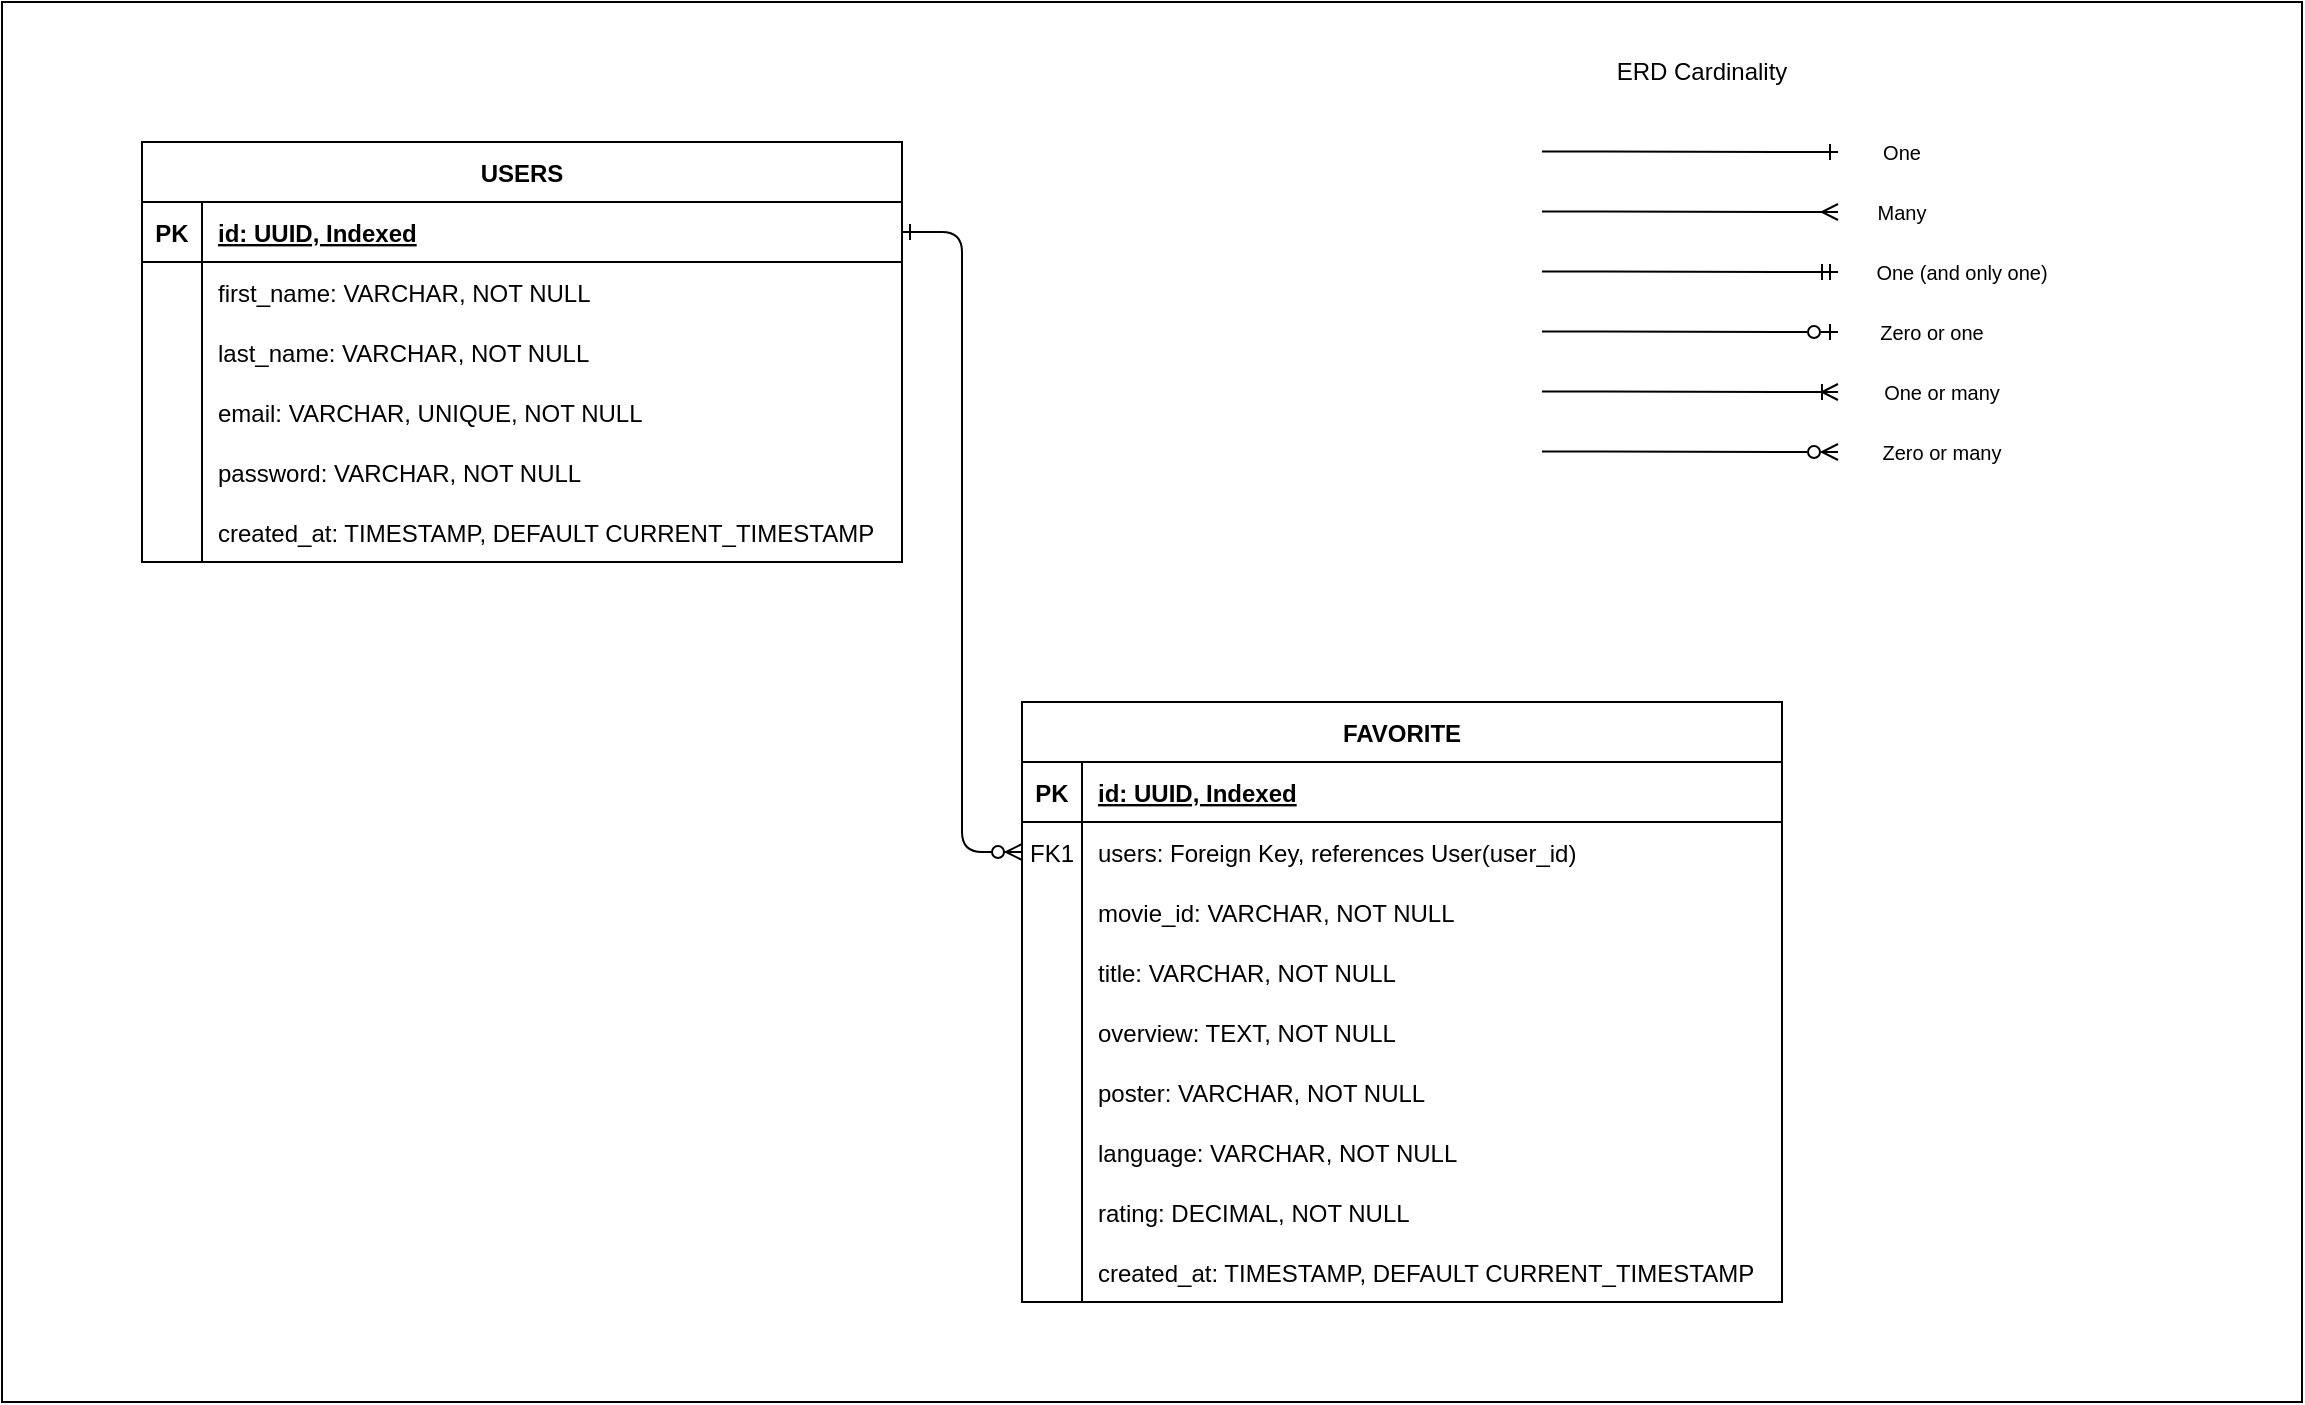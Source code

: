 <mxfile version="26.0.16">
  <diagram id="R2lEEEUBdFMjLlhIrx00" name="Page-1">
    <mxGraphModel dx="1954" dy="1086" grid="1" gridSize="10" guides="1" tooltips="1" connect="1" arrows="1" fold="1" page="1" pageScale="1" pageWidth="850" pageHeight="1100" math="0" shadow="0" extFonts="Permanent Marker^https://fonts.googleapis.com/css?family=Permanent+Marker">
      <root>
        <mxCell id="0" />
        <mxCell id="1" parent="0" />
        <mxCell id="4CH5ayQ4Ydu0KQfPSDG9-54" value="" style="rounded=0;whiteSpace=wrap;html=1;" vertex="1" parent="1">
          <mxGeometry width="1150" height="700" as="geometry" />
        </mxCell>
        <mxCell id="C-vyLk0tnHw3VtMMgP7b-1" value="" style="edgeStyle=entityRelationEdgeStyle;endArrow=ERzeroToMany;startArrow=ERone;endFill=1;startFill=0;" parent="1" source="C-vyLk0tnHw3VtMMgP7b-24" target="C-vyLk0tnHw3VtMMgP7b-6" edge="1">
          <mxGeometry width="100" height="100" relative="1" as="geometry">
            <mxPoint x="340" y="720" as="sourcePoint" />
            <mxPoint x="440" y="620" as="targetPoint" />
          </mxGeometry>
        </mxCell>
        <mxCell id="4CH5ayQ4Ydu0KQfPSDG9-18" value="" style="group" vertex="1" connectable="0" parent="1">
          <mxGeometry x="70" y="70" width="380" height="210" as="geometry" />
        </mxCell>
        <mxCell id="C-vyLk0tnHw3VtMMgP7b-23" value="USERS" style="shape=table;startSize=30;container=1;collapsible=1;childLayout=tableLayout;fixedRows=1;rowLines=0;fontStyle=1;align=center;resizeLast=1;fillColor=none;" parent="4CH5ayQ4Ydu0KQfPSDG9-18" vertex="1">
          <mxGeometry width="380" height="210" as="geometry" />
        </mxCell>
        <mxCell id="C-vyLk0tnHw3VtMMgP7b-24" value="" style="shape=partialRectangle;collapsible=0;dropTarget=0;pointerEvents=0;fillColor=none;points=[[0,0.5],[1,0.5]];portConstraint=eastwest;top=0;left=0;right=0;bottom=1;" parent="C-vyLk0tnHw3VtMMgP7b-23" vertex="1">
          <mxGeometry y="30" width="380" height="30" as="geometry" />
        </mxCell>
        <mxCell id="C-vyLk0tnHw3VtMMgP7b-25" value="PK" style="shape=partialRectangle;overflow=hidden;connectable=0;fillColor=none;top=0;left=0;bottom=0;right=0;fontStyle=1;" parent="C-vyLk0tnHw3VtMMgP7b-24" vertex="1">
          <mxGeometry width="30" height="30" as="geometry">
            <mxRectangle width="30" height="30" as="alternateBounds" />
          </mxGeometry>
        </mxCell>
        <mxCell id="C-vyLk0tnHw3VtMMgP7b-26" value="id: UUID, Indexed " style="shape=partialRectangle;overflow=hidden;connectable=0;fillColor=none;top=0;left=0;bottom=0;right=0;align=left;spacingLeft=6;fontStyle=5;" parent="C-vyLk0tnHw3VtMMgP7b-24" vertex="1">
          <mxGeometry x="30" width="350" height="30" as="geometry">
            <mxRectangle width="350" height="30" as="alternateBounds" />
          </mxGeometry>
        </mxCell>
        <mxCell id="C-vyLk0tnHw3VtMMgP7b-27" value="" style="shape=partialRectangle;collapsible=0;dropTarget=0;pointerEvents=0;fillColor=none;points=[[0,0.5],[1,0.5]];portConstraint=eastwest;top=0;left=0;right=0;bottom=0;" parent="C-vyLk0tnHw3VtMMgP7b-23" vertex="1">
          <mxGeometry y="60" width="380" height="30" as="geometry" />
        </mxCell>
        <mxCell id="C-vyLk0tnHw3VtMMgP7b-28" value="" style="shape=partialRectangle;overflow=hidden;connectable=0;fillColor=none;top=0;left=0;bottom=0;right=0;" parent="C-vyLk0tnHw3VtMMgP7b-27" vertex="1">
          <mxGeometry width="30" height="30" as="geometry">
            <mxRectangle width="30" height="30" as="alternateBounds" />
          </mxGeometry>
        </mxCell>
        <mxCell id="C-vyLk0tnHw3VtMMgP7b-29" value="first_name: VARCHAR, NOT NULL" style="shape=partialRectangle;overflow=hidden;connectable=0;fillColor=none;top=0;left=0;bottom=0;right=0;align=left;spacingLeft=6;" parent="C-vyLk0tnHw3VtMMgP7b-27" vertex="1">
          <mxGeometry x="30" width="350" height="30" as="geometry">
            <mxRectangle width="350" height="30" as="alternateBounds" />
          </mxGeometry>
        </mxCell>
        <mxCell id="4CH5ayQ4Ydu0KQfPSDG9-3" value="" style="shape=partialRectangle;overflow=hidden;connectable=0;fillColor=none;top=0;left=0;bottom=0;right=1;" vertex="1" parent="4CH5ayQ4Ydu0KQfPSDG9-18">
          <mxGeometry y="90" width="30" height="30" as="geometry">
            <mxRectangle width="30" height="30" as="alternateBounds" />
          </mxGeometry>
        </mxCell>
        <mxCell id="4CH5ayQ4Ydu0KQfPSDG9-4" value="last_name: VARCHAR, NOT NULL" style="shape=partialRectangle;overflow=hidden;connectable=0;fillColor=none;top=0;left=0;bottom=0;right=0;align=left;spacingLeft=6;" vertex="1" parent="4CH5ayQ4Ydu0KQfPSDG9-18">
          <mxGeometry x="30" y="90" width="350" height="30" as="geometry">
            <mxRectangle width="220" height="30" as="alternateBounds" />
          </mxGeometry>
        </mxCell>
        <mxCell id="4CH5ayQ4Ydu0KQfPSDG9-5" value="" style="shape=partialRectangle;overflow=hidden;connectable=0;fillColor=none;top=0;left=0;bottom=0;right=1;" vertex="1" parent="4CH5ayQ4Ydu0KQfPSDG9-18">
          <mxGeometry y="120" width="30" height="30" as="geometry">
            <mxRectangle width="30" height="30" as="alternateBounds" />
          </mxGeometry>
        </mxCell>
        <mxCell id="4CH5ayQ4Ydu0KQfPSDG9-6" value="email: VARCHAR, UNIQUE, NOT NULL" style="shape=partialRectangle;overflow=hidden;connectable=0;fillColor=none;top=0;left=0;bottom=0;right=0;align=left;spacingLeft=6;" vertex="1" parent="4CH5ayQ4Ydu0KQfPSDG9-18">
          <mxGeometry x="30" y="120" width="350" height="30" as="geometry">
            <mxRectangle width="220" height="30" as="alternateBounds" />
          </mxGeometry>
        </mxCell>
        <mxCell id="4CH5ayQ4Ydu0KQfPSDG9-7" value="" style="shape=partialRectangle;overflow=hidden;connectable=0;fillColor=none;top=0;left=0;bottom=0;right=1;" vertex="1" parent="4CH5ayQ4Ydu0KQfPSDG9-18">
          <mxGeometry y="150" width="30" height="30" as="geometry">
            <mxRectangle width="30" height="30" as="alternateBounds" />
          </mxGeometry>
        </mxCell>
        <mxCell id="4CH5ayQ4Ydu0KQfPSDG9-8" value="password: VARCHAR, NOT NULL" style="shape=partialRectangle;overflow=hidden;connectable=0;fillColor=none;top=0;left=0;bottom=0;right=0;align=left;spacingLeft=6;" vertex="1" parent="4CH5ayQ4Ydu0KQfPSDG9-18">
          <mxGeometry x="30" y="150" width="350" height="30" as="geometry">
            <mxRectangle width="220" height="30" as="alternateBounds" />
          </mxGeometry>
        </mxCell>
        <mxCell id="4CH5ayQ4Ydu0KQfPSDG9-9" value="" style="shape=partialRectangle;overflow=hidden;connectable=0;fillColor=none;top=0;left=0;bottom=0;right=1;" vertex="1" parent="4CH5ayQ4Ydu0KQfPSDG9-18">
          <mxGeometry y="180" width="30" height="30" as="geometry">
            <mxRectangle width="30" height="30" as="alternateBounds" />
          </mxGeometry>
        </mxCell>
        <mxCell id="4CH5ayQ4Ydu0KQfPSDG9-10" value="created_at: TIMESTAMP, DEFAULT CURRENT_TIMESTAMP" style="shape=partialRectangle;overflow=hidden;connectable=0;fillColor=none;top=0;left=0;bottom=0;right=0;align=left;spacingLeft=6;" vertex="1" parent="4CH5ayQ4Ydu0KQfPSDG9-18">
          <mxGeometry x="30" y="180" width="350" height="30" as="geometry">
            <mxRectangle width="220" height="30" as="alternateBounds" />
          </mxGeometry>
        </mxCell>
        <mxCell id="4CH5ayQ4Ydu0KQfPSDG9-31" value="" style="group;fillColor=none;" vertex="1" connectable="0" parent="1">
          <mxGeometry x="510" y="350" width="380" height="300" as="geometry" />
        </mxCell>
        <mxCell id="C-vyLk0tnHw3VtMMgP7b-2" value="FAVORITE" style="shape=table;startSize=30;container=1;collapsible=1;childLayout=tableLayout;fixedRows=1;rowLines=0;fontStyle=1;align=center;resizeLast=1;fillColor=none;" parent="4CH5ayQ4Ydu0KQfPSDG9-31" vertex="1">
          <mxGeometry width="380" height="300" as="geometry" />
        </mxCell>
        <mxCell id="C-vyLk0tnHw3VtMMgP7b-3" value="" style="shape=partialRectangle;collapsible=0;dropTarget=0;pointerEvents=0;fillColor=none;points=[[0,0.5],[1,0.5]];portConstraint=eastwest;top=0;left=0;right=0;bottom=1;" parent="C-vyLk0tnHw3VtMMgP7b-2" vertex="1">
          <mxGeometry y="30" width="380" height="30" as="geometry" />
        </mxCell>
        <mxCell id="C-vyLk0tnHw3VtMMgP7b-4" value="PK" style="shape=partialRectangle;overflow=hidden;connectable=0;fillColor=none;top=0;left=0;bottom=0;right=0;fontStyle=1;" parent="C-vyLk0tnHw3VtMMgP7b-3" vertex="1">
          <mxGeometry width="30" height="30" as="geometry">
            <mxRectangle width="30" height="30" as="alternateBounds" />
          </mxGeometry>
        </mxCell>
        <mxCell id="C-vyLk0tnHw3VtMMgP7b-5" value="id: UUID, Indexed " style="shape=partialRectangle;overflow=hidden;connectable=0;fillColor=none;top=0;left=0;bottom=0;right=0;align=left;spacingLeft=6;fontStyle=5;" parent="C-vyLk0tnHw3VtMMgP7b-3" vertex="1">
          <mxGeometry x="30" width="350" height="30" as="geometry">
            <mxRectangle width="350" height="30" as="alternateBounds" />
          </mxGeometry>
        </mxCell>
        <mxCell id="C-vyLk0tnHw3VtMMgP7b-6" value="" style="shape=partialRectangle;collapsible=0;dropTarget=0;pointerEvents=0;fillColor=none;points=[[0,0.5],[1,0.5]];portConstraint=eastwest;top=0;left=0;right=0;bottom=0;" parent="C-vyLk0tnHw3VtMMgP7b-2" vertex="1">
          <mxGeometry y="60" width="380" height="30" as="geometry" />
        </mxCell>
        <mxCell id="C-vyLk0tnHw3VtMMgP7b-7" value="FK1" style="shape=partialRectangle;overflow=hidden;connectable=0;fillColor=none;top=0;left=0;bottom=0;right=0;" parent="C-vyLk0tnHw3VtMMgP7b-6" vertex="1">
          <mxGeometry width="30" height="30" as="geometry">
            <mxRectangle width="30" height="30" as="alternateBounds" />
          </mxGeometry>
        </mxCell>
        <mxCell id="C-vyLk0tnHw3VtMMgP7b-8" value="users: Foreign Key, references User(user_id)" style="shape=partialRectangle;overflow=hidden;connectable=0;fillColor=none;top=0;left=0;bottom=0;right=0;align=left;spacingLeft=6;" parent="C-vyLk0tnHw3VtMMgP7b-6" vertex="1">
          <mxGeometry x="30" width="350" height="30" as="geometry">
            <mxRectangle width="350" height="30" as="alternateBounds" />
          </mxGeometry>
        </mxCell>
        <mxCell id="C-vyLk0tnHw3VtMMgP7b-9" value="" style="shape=partialRectangle;collapsible=0;dropTarget=0;pointerEvents=0;fillColor=none;points=[[0,0.5],[1,0.5]];portConstraint=eastwest;top=0;left=0;right=0;bottom=0;" parent="C-vyLk0tnHw3VtMMgP7b-2" vertex="1">
          <mxGeometry y="90" width="380" height="30" as="geometry" />
        </mxCell>
        <mxCell id="C-vyLk0tnHw3VtMMgP7b-10" value="" style="shape=partialRectangle;overflow=hidden;connectable=0;fillColor=none;top=0;left=0;bottom=0;right=0;" parent="C-vyLk0tnHw3VtMMgP7b-9" vertex="1">
          <mxGeometry width="30" height="30" as="geometry">
            <mxRectangle width="30" height="30" as="alternateBounds" />
          </mxGeometry>
        </mxCell>
        <mxCell id="C-vyLk0tnHw3VtMMgP7b-11" value="movie_id: VARCHAR, NOT NULL" style="shape=partialRectangle;overflow=hidden;connectable=0;fillColor=none;top=0;left=0;bottom=0;right=0;align=left;spacingLeft=6;" parent="C-vyLk0tnHw3VtMMgP7b-9" vertex="1">
          <mxGeometry x="30" width="350" height="30" as="geometry">
            <mxRectangle width="350" height="30" as="alternateBounds" />
          </mxGeometry>
        </mxCell>
        <mxCell id="4CH5ayQ4Ydu0KQfPSDG9-19" value="" style="shape=partialRectangle;overflow=hidden;connectable=0;fillColor=none;top=0;left=0;bottom=0;right=1;" vertex="1" parent="4CH5ayQ4Ydu0KQfPSDG9-31">
          <mxGeometry y="120" width="30" height="30" as="geometry">
            <mxRectangle width="30" height="30" as="alternateBounds" />
          </mxGeometry>
        </mxCell>
        <mxCell id="4CH5ayQ4Ydu0KQfPSDG9-20" value="title: VARCHAR, NOT NULL" style="shape=partialRectangle;overflow=hidden;connectable=0;fillColor=none;top=0;left=0;bottom=0;right=0;align=left;spacingLeft=6;" vertex="1" parent="4CH5ayQ4Ydu0KQfPSDG9-31">
          <mxGeometry x="30" y="120" width="340" height="30" as="geometry">
            <mxRectangle width="340" height="30" as="alternateBounds" />
          </mxGeometry>
        </mxCell>
        <mxCell id="4CH5ayQ4Ydu0KQfPSDG9-21" value="" style="shape=partialRectangle;overflow=hidden;connectable=0;fillColor=none;top=0;left=0;bottom=0;right=1;" vertex="1" parent="4CH5ayQ4Ydu0KQfPSDG9-31">
          <mxGeometry y="150" width="30" height="30" as="geometry">
            <mxRectangle width="30" height="30" as="alternateBounds" />
          </mxGeometry>
        </mxCell>
        <mxCell id="4CH5ayQ4Ydu0KQfPSDG9-22" value="overview: TEXT, NOT NULL" style="shape=partialRectangle;overflow=hidden;connectable=0;fillColor=none;top=0;left=0;bottom=0;right=0;align=left;spacingLeft=6;" vertex="1" parent="4CH5ayQ4Ydu0KQfPSDG9-31">
          <mxGeometry x="30" y="150" width="340" height="30" as="geometry">
            <mxRectangle width="340" height="30" as="alternateBounds" />
          </mxGeometry>
        </mxCell>
        <mxCell id="4CH5ayQ4Ydu0KQfPSDG9-23" value="" style="shape=partialRectangle;overflow=hidden;connectable=0;fillColor=none;top=0;left=0;bottom=0;right=1;" vertex="1" parent="4CH5ayQ4Ydu0KQfPSDG9-31">
          <mxGeometry y="180" width="30" height="30" as="geometry">
            <mxRectangle width="30" height="30" as="alternateBounds" />
          </mxGeometry>
        </mxCell>
        <mxCell id="4CH5ayQ4Ydu0KQfPSDG9-24" value="poster: VARCHAR, NOT NULL" style="shape=partialRectangle;overflow=hidden;connectable=0;fillColor=none;top=0;left=0;bottom=0;right=0;align=left;spacingLeft=6;" vertex="1" parent="4CH5ayQ4Ydu0KQfPSDG9-31">
          <mxGeometry x="30" y="180" width="340" height="30" as="geometry">
            <mxRectangle width="340" height="30" as="alternateBounds" />
          </mxGeometry>
        </mxCell>
        <mxCell id="4CH5ayQ4Ydu0KQfPSDG9-25" value="" style="shape=partialRectangle;overflow=hidden;connectable=0;fillColor=none;top=0;left=0;bottom=0;right=1;" vertex="1" parent="4CH5ayQ4Ydu0KQfPSDG9-31">
          <mxGeometry y="210" width="30" height="30" as="geometry">
            <mxRectangle width="30" height="30" as="alternateBounds" />
          </mxGeometry>
        </mxCell>
        <mxCell id="4CH5ayQ4Ydu0KQfPSDG9-26" value="language: VARCHAR, NOT NULL" style="shape=partialRectangle;overflow=hidden;connectable=0;fillColor=none;top=0;left=0;bottom=0;right=0;align=left;spacingLeft=6;" vertex="1" parent="4CH5ayQ4Ydu0KQfPSDG9-31">
          <mxGeometry x="30" y="210" width="340" height="30" as="geometry">
            <mxRectangle width="340" height="30" as="alternateBounds" />
          </mxGeometry>
        </mxCell>
        <mxCell id="4CH5ayQ4Ydu0KQfPSDG9-27" value="" style="shape=partialRectangle;overflow=hidden;connectable=0;fillColor=none;top=0;left=0;bottom=0;right=1;" vertex="1" parent="4CH5ayQ4Ydu0KQfPSDG9-31">
          <mxGeometry y="240" width="30" height="30" as="geometry">
            <mxRectangle width="30" height="30" as="alternateBounds" />
          </mxGeometry>
        </mxCell>
        <mxCell id="4CH5ayQ4Ydu0KQfPSDG9-28" value="rating: DECIMAL, NOT NULL" style="shape=partialRectangle;overflow=hidden;connectable=0;fillColor=none;top=0;left=0;bottom=0;right=0;align=left;spacingLeft=6;" vertex="1" parent="4CH5ayQ4Ydu0KQfPSDG9-31">
          <mxGeometry x="30" y="240" width="340" height="30" as="geometry">
            <mxRectangle width="340" height="30" as="alternateBounds" />
          </mxGeometry>
        </mxCell>
        <mxCell id="4CH5ayQ4Ydu0KQfPSDG9-29" value="" style="shape=partialRectangle;overflow=hidden;connectable=0;fillColor=none;top=0;left=0;bottom=0;right=1;" vertex="1" parent="4CH5ayQ4Ydu0KQfPSDG9-31">
          <mxGeometry y="270" width="30" height="30" as="geometry">
            <mxRectangle width="30" height="30" as="alternateBounds" />
          </mxGeometry>
        </mxCell>
        <mxCell id="4CH5ayQ4Ydu0KQfPSDG9-30" value="created_at: TIMESTAMP, DEFAULT CURRENT_TIMESTAMP" style="shape=partialRectangle;overflow=hidden;connectable=0;fillColor=none;top=0;left=0;bottom=0;right=0;align=left;spacingLeft=6;" vertex="1" parent="4CH5ayQ4Ydu0KQfPSDG9-31">
          <mxGeometry x="30" y="270" width="350" height="30" as="geometry">
            <mxRectangle width="340" height="30" as="alternateBounds" />
          </mxGeometry>
        </mxCell>
        <mxCell id="4CH5ayQ4Ydu0KQfPSDG9-35" value="ERD Cardinality" style="text;html=1;align=center;verticalAlign=middle;whiteSpace=wrap;rounded=0;" vertex="1" parent="1">
          <mxGeometry x="790" y="20" width="120" height="30" as="geometry" />
        </mxCell>
        <mxCell id="4CH5ayQ4Ydu0KQfPSDG9-37" value="" style="endArrow=ERone;startArrow=none;html=1;rounded=0;edgeStyle=entityRelationEdgeStyle;startFill=0;endFill=0;" edge="1" parent="1">
          <mxGeometry width="50" height="50" relative="1" as="geometry">
            <mxPoint x="770" y="74.71" as="sourcePoint" />
            <mxPoint x="918" y="75" as="targetPoint" />
          </mxGeometry>
        </mxCell>
        <mxCell id="4CH5ayQ4Ydu0KQfPSDG9-38" value="&lt;font style=&quot;font-size: 10px;&quot;&gt;One&lt;/font&gt;" style="text;html=1;align=center;verticalAlign=middle;whiteSpace=wrap;rounded=0;" vertex="1" parent="1">
          <mxGeometry x="920" y="60" width="60" height="30" as="geometry" />
        </mxCell>
        <mxCell id="4CH5ayQ4Ydu0KQfPSDG9-39" value="" style="endArrow=ERmany;startArrow=none;html=1;rounded=0;edgeStyle=entityRelationEdgeStyle;startFill=0;endFill=0;" edge="1" parent="1">
          <mxGeometry width="50" height="50" relative="1" as="geometry">
            <mxPoint x="770" y="104.71" as="sourcePoint" />
            <mxPoint x="918" y="105" as="targetPoint" />
          </mxGeometry>
        </mxCell>
        <mxCell id="4CH5ayQ4Ydu0KQfPSDG9-40" value="&lt;font style=&quot;font-size: 10px;&quot;&gt;Many&lt;/font&gt;" style="text;html=1;align=center;verticalAlign=middle;whiteSpace=wrap;rounded=0;" vertex="1" parent="1">
          <mxGeometry x="920" y="90" width="60" height="30" as="geometry" />
        </mxCell>
        <mxCell id="4CH5ayQ4Ydu0KQfPSDG9-43" value="" style="endArrow=ERmandOne;startArrow=none;html=1;rounded=0;edgeStyle=entityRelationEdgeStyle;startFill=0;endFill=0;" edge="1" parent="1">
          <mxGeometry width="50" height="50" relative="1" as="geometry">
            <mxPoint x="770" y="134.71" as="sourcePoint" />
            <mxPoint x="918" y="135" as="targetPoint" />
          </mxGeometry>
        </mxCell>
        <mxCell id="4CH5ayQ4Ydu0KQfPSDG9-44" value="&lt;font style=&quot;font-size: 10px;&quot;&gt;One (and only one)&lt;/font&gt;" style="text;html=1;align=center;verticalAlign=middle;whiteSpace=wrap;rounded=0;" vertex="1" parent="1">
          <mxGeometry x="920" y="120" width="120" height="30" as="geometry" />
        </mxCell>
        <mxCell id="4CH5ayQ4Ydu0KQfPSDG9-45" value="" style="endArrow=ERzeroToOne;startArrow=none;html=1;rounded=0;edgeStyle=entityRelationEdgeStyle;startFill=0;endFill=0;" edge="1" parent="1">
          <mxGeometry width="50" height="50" relative="1" as="geometry">
            <mxPoint x="770" y="164.71" as="sourcePoint" />
            <mxPoint x="918" y="165" as="targetPoint" />
          </mxGeometry>
        </mxCell>
        <mxCell id="4CH5ayQ4Ydu0KQfPSDG9-46" value="&lt;font style=&quot;font-size: 10px;&quot;&gt;Zero or one&lt;/font&gt;" style="text;html=1;align=center;verticalAlign=middle;whiteSpace=wrap;rounded=0;" vertex="1" parent="1">
          <mxGeometry x="920" y="150" width="90" height="30" as="geometry" />
        </mxCell>
        <mxCell id="4CH5ayQ4Ydu0KQfPSDG9-47" value="" style="endArrow=ERoneToMany;startArrow=none;html=1;rounded=0;edgeStyle=entityRelationEdgeStyle;startFill=0;endFill=0;" edge="1" parent="1">
          <mxGeometry width="50" height="50" relative="1" as="geometry">
            <mxPoint x="770" y="194.71" as="sourcePoint" />
            <mxPoint x="918" y="195" as="targetPoint" />
          </mxGeometry>
        </mxCell>
        <mxCell id="4CH5ayQ4Ydu0KQfPSDG9-48" value="&lt;font style=&quot;font-size: 10px;&quot;&gt;One or many&lt;/font&gt;" style="text;html=1;align=center;verticalAlign=middle;whiteSpace=wrap;rounded=0;" vertex="1" parent="1">
          <mxGeometry x="920" y="180" width="100" height="30" as="geometry" />
        </mxCell>
        <mxCell id="4CH5ayQ4Ydu0KQfPSDG9-49" value="" style="endArrow=ERzeroToMany;startArrow=none;html=1;rounded=0;edgeStyle=entityRelationEdgeStyle;startFill=0;endFill=0;" edge="1" parent="1">
          <mxGeometry width="50" height="50" relative="1" as="geometry">
            <mxPoint x="770" y="224.71" as="sourcePoint" />
            <mxPoint x="918" y="225" as="targetPoint" />
          </mxGeometry>
        </mxCell>
        <mxCell id="4CH5ayQ4Ydu0KQfPSDG9-50" value="&lt;font style=&quot;font-size: 10px;&quot;&gt;Zero or many&lt;/font&gt;" style="text;html=1;align=center;verticalAlign=middle;whiteSpace=wrap;rounded=0;" vertex="1" parent="1">
          <mxGeometry x="920" y="210" width="100" height="30" as="geometry" />
        </mxCell>
      </root>
    </mxGraphModel>
  </diagram>
</mxfile>
